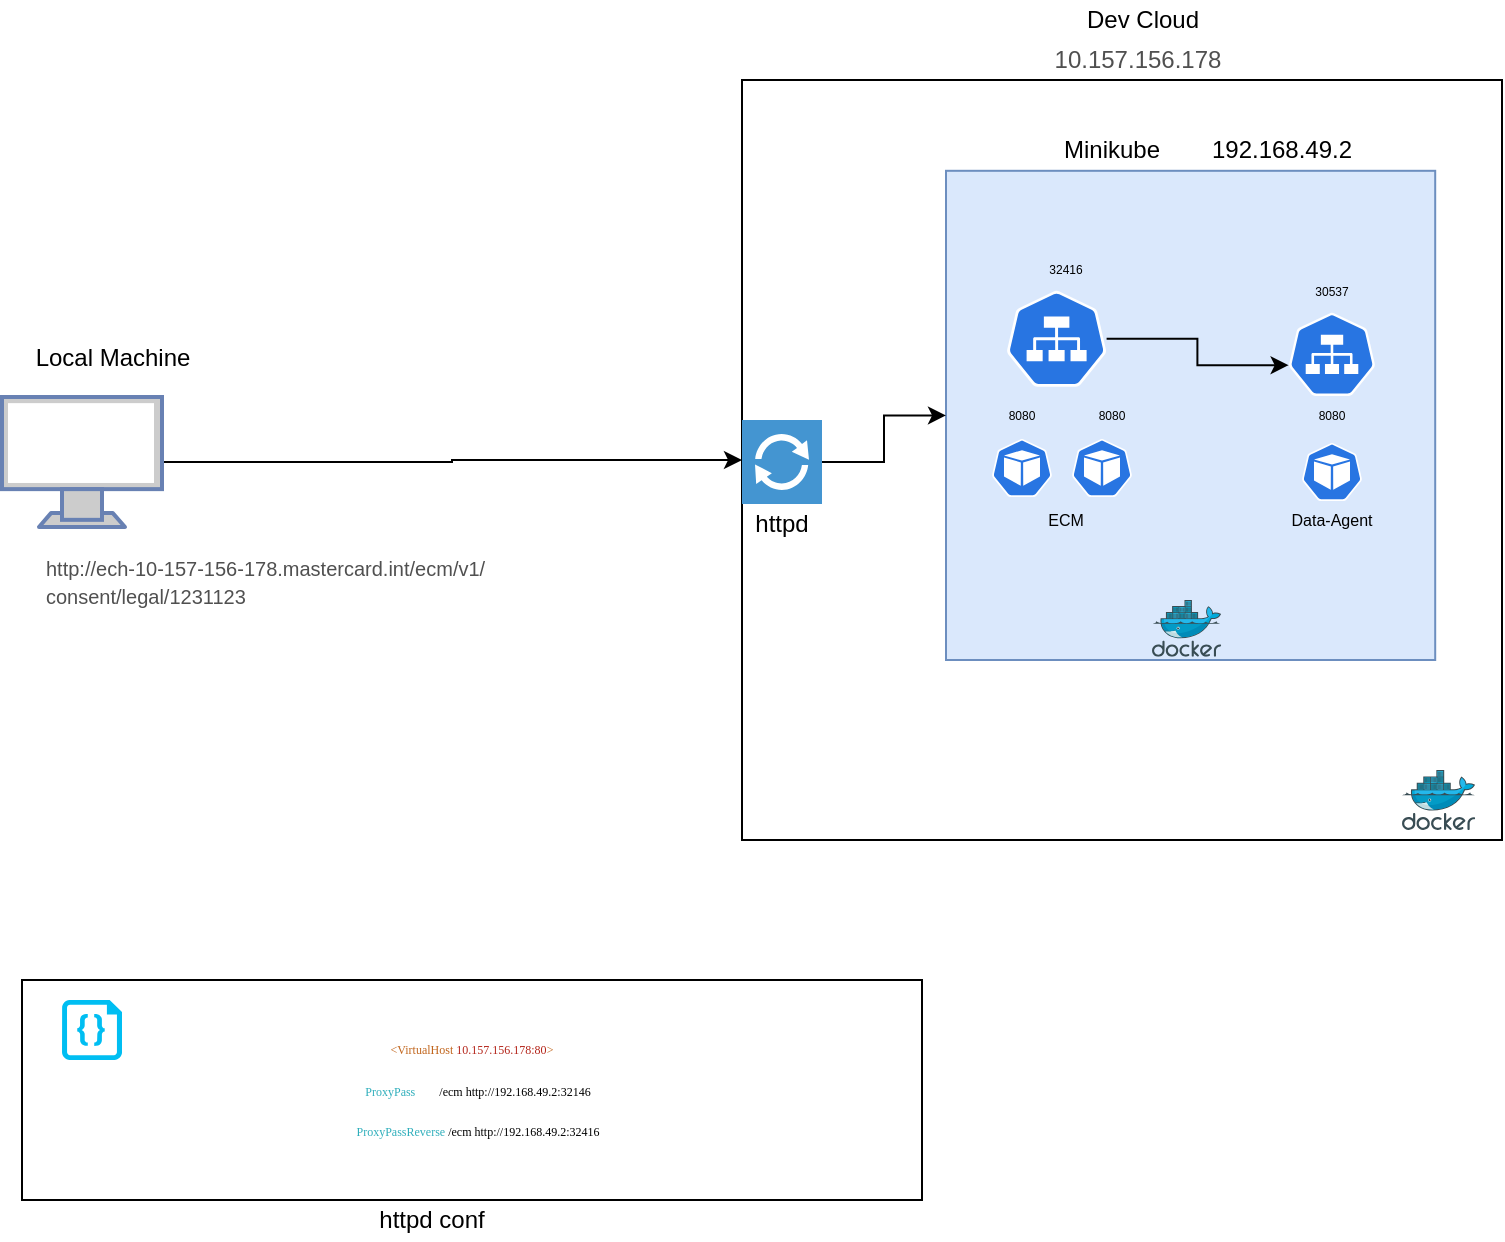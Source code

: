 <mxfile version="14.9.5" type="github">
  <diagram id="c4R9Z3FZmSfCnnZlYvmE" name="Page-1">
    <mxGraphModel dx="956" dy="538" grid="1" gridSize="10" guides="1" tooltips="1" connect="1" arrows="1" fold="1" page="1" pageScale="1" pageWidth="850" pageHeight="1100" math="0" shadow="0">
      <root>
        <mxCell id="0" />
        <mxCell id="1" parent="0" />
        <mxCell id="e2Vr-M4xrAGv_B6m-avt-10" value="" style="whiteSpace=wrap;html=1;aspect=fixed;fontSize=10;imageAspect=0;" parent="1" vertex="1">
          <mxGeometry x="440" y="100" width="380" height="380" as="geometry" />
        </mxCell>
        <mxCell id="e2Vr-M4xrAGv_B6m-avt-11" value="" style="whiteSpace=wrap;html=1;aspect=fixed;fillColor=#dae8fc;strokeColor=#6c8ebf;" parent="1" vertex="1">
          <mxGeometry x="542" y="145.4" width="244.6" height="244.6" as="geometry" />
        </mxCell>
        <mxCell id="e2Vr-M4xrAGv_B6m-avt-12" value="Minikube" style="text;html=1;strokeColor=none;fillColor=none;align=center;verticalAlign=middle;whiteSpace=wrap;rounded=0;" parent="1" vertex="1">
          <mxGeometry x="590" y="125.4" width="70" height="20" as="geometry" />
        </mxCell>
        <mxCell id="e2Vr-M4xrAGv_B6m-avt-14" value="192.168.49.2" style="text;html=1;strokeColor=none;fillColor=none;align=center;verticalAlign=middle;whiteSpace=wrap;rounded=0;rotation=0;" parent="1" vertex="1">
          <mxGeometry x="690" y="125.4" width="40" height="20" as="geometry" />
        </mxCell>
        <mxCell id="e2Vr-M4xrAGv_B6m-avt-17" value="&lt;span style=&quot;color: rgb(80 , 80 , 80) ; font-family: &amp;#34;opensans&amp;#34; , &amp;#34;helvetica&amp;#34; , &amp;#34;arial&amp;#34; , sans-serif ; font-size: 12px ; text-align: left ; background-color: rgb(255 , 255 , 255)&quot;&gt;10.157.156.178&lt;/span&gt;" style="text;html=1;strokeColor=none;fillColor=none;align=center;verticalAlign=middle;whiteSpace=wrap;rounded=0;" parent="1" vertex="1">
          <mxGeometry x="563.09" y="80" width="150" height="20" as="geometry" />
        </mxCell>
        <mxCell id="e2Vr-M4xrAGv_B6m-avt-19" style="edgeStyle=orthogonalEdgeStyle;rounded=0;orthogonalLoop=1;jettySize=auto;html=1;" parent="1" source="e2Vr-M4xrAGv_B6m-avt-18" target="e2Vr-M4xrAGv_B6m-avt-10" edge="1">
          <mxGeometry relative="1" as="geometry" />
        </mxCell>
        <mxCell id="e2Vr-M4xrAGv_B6m-avt-18" value="" style="fontColor=#0066CC;verticalAlign=top;verticalLabelPosition=bottom;labelPosition=center;align=center;html=1;outlineConnect=0;fillColor=#CCCCCC;strokeColor=#6881B3;gradientColor=none;gradientDirection=north;strokeWidth=2;shape=mxgraph.networks.monitor;" parent="1" vertex="1">
          <mxGeometry x="70" y="258.5" width="80" height="65" as="geometry" />
        </mxCell>
        <mxCell id="e2Vr-M4xrAGv_B6m-avt-20" value="&lt;span style=&quot;font-style: normal ; font-weight: 400 ; letter-spacing: normal ; text-indent: 0px ; text-transform: none ; word-spacing: 0px ; text-decoration: none ; color: rgb(80 , 80 , 80) ; font-family: &amp;#34;opensans&amp;#34; , &amp;#34;helvetica&amp;#34; , &amp;#34;arial&amp;#34; , sans-serif ; text-align: left ; background-color: rgb(255 , 255 , 255) ; float: none ; display: inline ; font-size: 10px&quot;&gt;&lt;font style=&quot;font-size: 10px&quot;&gt;http://ech-10-157-156-178.mastercard.int/ecm/v1/&lt;br style=&quot;font-size: 10px&quot;&gt;consent/legal/1231123&lt;/font&gt;&lt;/span&gt;" style="text;whiteSpace=wrap;html=1;" parent="1" vertex="1">
          <mxGeometry x="90" y="330" width="320" height="50" as="geometry" />
        </mxCell>
        <mxCell id="e2Vr-M4xrAGv_B6m-avt-28" style="edgeStyle=orthogonalEdgeStyle;rounded=0;orthogonalLoop=1;jettySize=auto;html=1;entryX=0;entryY=0.5;entryDx=0;entryDy=0;" parent="1" source="e2Vr-M4xrAGv_B6m-avt-22" target="e2Vr-M4xrAGv_B6m-avt-11" edge="1">
          <mxGeometry relative="1" as="geometry">
            <mxPoint x="550" y="240" as="targetPoint" />
          </mxGeometry>
        </mxCell>
        <mxCell id="e2Vr-M4xrAGv_B6m-avt-22" value="" style="pointerEvents=1;shadow=0;dashed=0;html=1;strokeColor=none;fillColor=#4495D1;labelPosition=center;verticalLabelPosition=bottom;verticalAlign=top;align=center;outlineConnect=0;shape=mxgraph.veeam.2d.proxy;" parent="1" vertex="1">
          <mxGeometry x="440" y="270" width="40" height="42" as="geometry" />
        </mxCell>
        <mxCell id="e2Vr-M4xrAGv_B6m-avt-23" value="httpd" style="text;html=1;strokeColor=none;fillColor=none;align=center;verticalAlign=middle;whiteSpace=wrap;rounded=0;" parent="1" vertex="1">
          <mxGeometry x="440.0" y="312" width="40" height="20" as="geometry" />
        </mxCell>
        <mxCell id="e2Vr-M4xrAGv_B6m-avt-32" value="Local Machine" style="text;html=1;align=center;verticalAlign=middle;resizable=0;points=[];autosize=1;strokeColor=none;" parent="1" vertex="1">
          <mxGeometry x="80" y="229.4" width="90" height="20" as="geometry" />
        </mxCell>
        <mxCell id="e2Vr-M4xrAGv_B6m-avt-33" value="Dev Cloud" style="text;html=1;align=center;verticalAlign=middle;resizable=0;points=[];autosize=1;strokeColor=none;" parent="1" vertex="1">
          <mxGeometry x="605" y="60" width="70" height="20" as="geometry" />
        </mxCell>
        <mxCell id="e2Vr-M4xrAGv_B6m-avt-34" value="" style="aspect=fixed;html=1;points=[];align=center;image;fontSize=12;image=img/lib/mscae/Docker.svg;" parent="1" vertex="1">
          <mxGeometry x="645" y="360" width="34.6" height="28.37" as="geometry" />
        </mxCell>
        <mxCell id="e2Vr-M4xrAGv_B6m-avt-35" value="" style="aspect=fixed;html=1;points=[];align=center;image;fontSize=12;image=img/lib/mscae/Docker.svg;" parent="1" vertex="1">
          <mxGeometry x="770" y="445" width="36.59" height="30" as="geometry" />
        </mxCell>
        <mxCell id="wL6d2bVmuxtcQYyxr3GH-19" style="edgeStyle=orthogonalEdgeStyle;rounded=0;orthogonalLoop=1;jettySize=auto;html=1;entryX=0.005;entryY=0.63;entryDx=0;entryDy=0;entryPerimeter=0;fontFamily=Helvetica;fontSize=6;" edge="1" parent="1" source="wL6d2bVmuxtcQYyxr3GH-1" target="wL6d2bVmuxtcQYyxr3GH-15">
          <mxGeometry relative="1" as="geometry" />
        </mxCell>
        <mxCell id="wL6d2bVmuxtcQYyxr3GH-1" value="" style="html=1;dashed=0;whitespace=wrap;fillColor=#2875E2;strokeColor=#ffffff;points=[[0.005,0.63,0],[0.1,0.2,0],[0.9,0.2,0],[0.5,0,0],[0.995,0.63,0],[0.72,0.99,0],[0.5,1,0],[0.28,0.99,0]];shape=mxgraph.kubernetes.icon;prIcon=svc" vertex="1" parent="1">
          <mxGeometry x="572.3" y="205.4" width="50" height="48" as="geometry" />
        </mxCell>
        <mxCell id="wL6d2bVmuxtcQYyxr3GH-4" value="8080" style="text;strokeColor=none;fillColor=none;align=center;verticalAlign=top;rounded=0;fontSize=6;whiteSpace=wrap;html=1;fontFamily=Helvetica;" vertex="1" parent="1">
          <mxGeometry x="560" y="258" width="40" height="22" as="geometry" />
        </mxCell>
        <mxCell id="wL6d2bVmuxtcQYyxr3GH-7" value="&lt;p style=&quot;font-size: 8px;&quot;&gt;&lt;font style=&quot;font-size: 8px;&quot;&gt;ECM&lt;/font&gt;&lt;/p&gt;" style="text;html=1;strokeColor=none;fillColor=none;align=center;verticalAlign=middle;whiteSpace=wrap;rounded=0;fontSize=8;" vertex="1" parent="1">
          <mxGeometry x="582.3" y="310" width="40" height="20" as="geometry" />
        </mxCell>
        <mxCell id="wL6d2bVmuxtcQYyxr3GH-9" value="" style="html=1;dashed=0;whitespace=wrap;fillColor=#2875E2;strokeColor=#ffffff;points=[[0.005,0.63,0],[0.1,0.2,0],[0.9,0.2,0],[0.5,0,0],[0.995,0.63,0],[0.72,0.99,0],[0.5,1,0],[0.28,0.99,0]];shape=mxgraph.kubernetes.icon;prIcon=pod" vertex="1" parent="1">
          <mxGeometry x="565" y="278" width="30" height="32" as="geometry" />
        </mxCell>
        <mxCell id="wL6d2bVmuxtcQYyxr3GH-10" value="" style="html=1;dashed=0;whitespace=wrap;fillColor=#2875E2;strokeColor=#ffffff;points=[[0.005,0.63,0],[0.1,0.2,0],[0.9,0.2,0],[0.5,0,0],[0.995,0.63,0],[0.72,0.99,0],[0.5,1,0],[0.28,0.99,0]];shape=mxgraph.kubernetes.icon;prIcon=pod" vertex="1" parent="1">
          <mxGeometry x="605" y="278" width="30" height="32" as="geometry" />
        </mxCell>
        <mxCell id="wL6d2bVmuxtcQYyxr3GH-12" value="8080" style="text;strokeColor=none;fillColor=none;align=center;verticalAlign=top;rounded=0;fontSize=6;whiteSpace=wrap;html=1;fontFamily=Helvetica;" vertex="1" parent="1">
          <mxGeometry x="605" y="258" width="40" height="22" as="geometry" />
        </mxCell>
        <mxCell id="wL6d2bVmuxtcQYyxr3GH-15" value="" style="html=1;dashed=0;whitespace=wrap;fillColor=#2875E2;strokeColor=#ffffff;points=[[0.005,0.63,0],[0.1,0.2,0],[0.9,0.2,0],[0.5,0,0],[0.995,0.63,0],[0.72,0.99,0],[0.5,1,0],[0.28,0.99,0]];shape=mxgraph.kubernetes.icon;prIcon=svc;" vertex="1" parent="1">
          <mxGeometry x="713.09" y="216.4" width="43.82" height="41.6" as="geometry" />
        </mxCell>
        <mxCell id="wL6d2bVmuxtcQYyxr3GH-16" value="32416" style="text;html=1;strokeColor=none;fillColor=none;align=center;verticalAlign=middle;whiteSpace=wrap;rounded=0;fontFamily=Helvetica;fontSize=6;" vertex="1" parent="1">
          <mxGeometry x="582.3" y="185.4" width="40" height="20" as="geometry" />
        </mxCell>
        <mxCell id="wL6d2bVmuxtcQYyxr3GH-17" value="30537" style="text;html=1;strokeColor=none;fillColor=none;align=center;verticalAlign=middle;whiteSpace=wrap;rounded=0;fontFamily=Helvetica;fontSize=6;" vertex="1" parent="1">
          <mxGeometry x="715" y="196.4" width="40" height="20" as="geometry" />
        </mxCell>
        <mxCell id="wL6d2bVmuxtcQYyxr3GH-21" value="" style="html=1;dashed=0;whitespace=wrap;fillColor=#2875E2;strokeColor=#ffffff;points=[[0.005,0.63,0],[0.1,0.2,0],[0.9,0.2,0],[0.5,0,0],[0.995,0.63,0],[0.72,0.99,0],[0.5,1,0],[0.28,0.99,0]];shape=mxgraph.kubernetes.icon;prIcon=pod" vertex="1" parent="1">
          <mxGeometry x="720" y="280" width="30" height="32" as="geometry" />
        </mxCell>
        <mxCell id="wL6d2bVmuxtcQYyxr3GH-22" value="8080" style="text;strokeColor=none;fillColor=none;align=center;verticalAlign=top;rounded=0;fontSize=6;whiteSpace=wrap;html=1;fontFamily=Helvetica;" vertex="1" parent="1">
          <mxGeometry x="715.0" y="258" width="40" height="22" as="geometry" />
        </mxCell>
        <mxCell id="wL6d2bVmuxtcQYyxr3GH-23" value="&lt;p style=&quot;font-size: 8px&quot;&gt;&lt;font style=&quot;font-size: 8px&quot;&gt;Data-Agent&lt;/font&gt;&lt;/p&gt;" style="text;html=1;strokeColor=none;fillColor=none;align=center;verticalAlign=middle;whiteSpace=wrap;rounded=0;fontSize=8;" vertex="1" parent="1">
          <mxGeometry x="690" y="310" width="90" height="20" as="geometry" />
        </mxCell>
        <mxCell id="wL6d2bVmuxtcQYyxr3GH-27" value="" style="group" vertex="1" connectable="0" parent="1">
          <mxGeometry x="80" y="550" width="450" height="130" as="geometry" />
        </mxCell>
        <mxCell id="e2Vr-M4xrAGv_B6m-avt-26" value="&lt;p style=&quot;margin: 0px ; font-stretch: normal ; line-height: normal ; font-family: &amp;#34;menlo&amp;#34; ; font-size: 6px&quot;&gt;&lt;font style=&quot;font-size: 6px&quot;&gt;&lt;span style=&quot;color: rgb(193 , 101 , 28) ; font-size: 6px&quot;&gt;&amp;lt;VirtualHost&lt;/span&gt;&lt;font color=&quot;#b42419&quot;&gt; 10.157.156.178:80&lt;/font&gt;&lt;font color=&quot;#c1651c&quot;&gt;&lt;span&gt;&amp;gt;&lt;/span&gt;&lt;/font&gt;&lt;/font&gt;&lt;/p&gt;&lt;font style=&quot;font-size: 6px&quot;&gt;&lt;br style=&quot;font-size: 6px&quot;&gt;&lt;/font&gt;&lt;p style=&quot;margin: 0px ; font-stretch: normal ; line-height: normal ; font-family: &amp;#34;menlo&amp;#34; ; font-size: 6px&quot;&gt;&lt;font style=&quot;font-size: 6px&quot;&gt;&amp;nbsp; &amp;nbsp; &lt;span style=&quot;color: rgb(46 , 174 , 187) ; font-size: 6px&quot;&gt;ProxyPass&lt;/span&gt;&amp;nbsp; &amp;nbsp; &amp;nbsp; &amp;nbsp; /ecm http://192.168.49.2:32146&lt;/font&gt;&lt;/p&gt;&lt;font style=&quot;font-size: 6px&quot;&gt;&lt;br style=&quot;font-size: 6px&quot;&gt;&lt;/font&gt;&lt;p style=&quot;margin: 0px ; font-stretch: normal ; line-height: normal ; font-family: &amp;#34;menlo&amp;#34; ; font-size: 6px&quot;&gt;&lt;font style=&quot;font-size: 6px&quot;&gt;&amp;nbsp; &amp;nbsp; &lt;span style=&quot;color: rgb(46 , 174 , 187) ; font-size: 6px&quot;&gt;ProxyPassReverse&lt;/span&gt; /ecm http://192.168.49.2:32416&lt;/font&gt;&lt;/p&gt;" style="whiteSpace=wrap;html=1;" parent="wL6d2bVmuxtcQYyxr3GH-27" vertex="1">
          <mxGeometry width="450" height="110" as="geometry" />
        </mxCell>
        <mxCell id="e2Vr-M4xrAGv_B6m-avt-25" value="" style="verticalLabelPosition=bottom;html=1;verticalAlign=top;align=center;strokeColor=none;fillColor=#00BEF2;shape=mxgraph.azure.code_file;pointerEvents=1;" parent="wL6d2bVmuxtcQYyxr3GH-27" vertex="1">
          <mxGeometry x="20" y="10" width="30" height="30" as="geometry" />
        </mxCell>
        <mxCell id="e2Vr-M4xrAGv_B6m-avt-27" value="httpd conf" style="text;html=1;strokeColor=none;fillColor=none;align=center;verticalAlign=middle;whiteSpace=wrap;rounded=0;" parent="wL6d2bVmuxtcQYyxr3GH-27" vertex="1">
          <mxGeometry x="170" y="110" width="70" height="20" as="geometry" />
        </mxCell>
      </root>
    </mxGraphModel>
  </diagram>
</mxfile>
